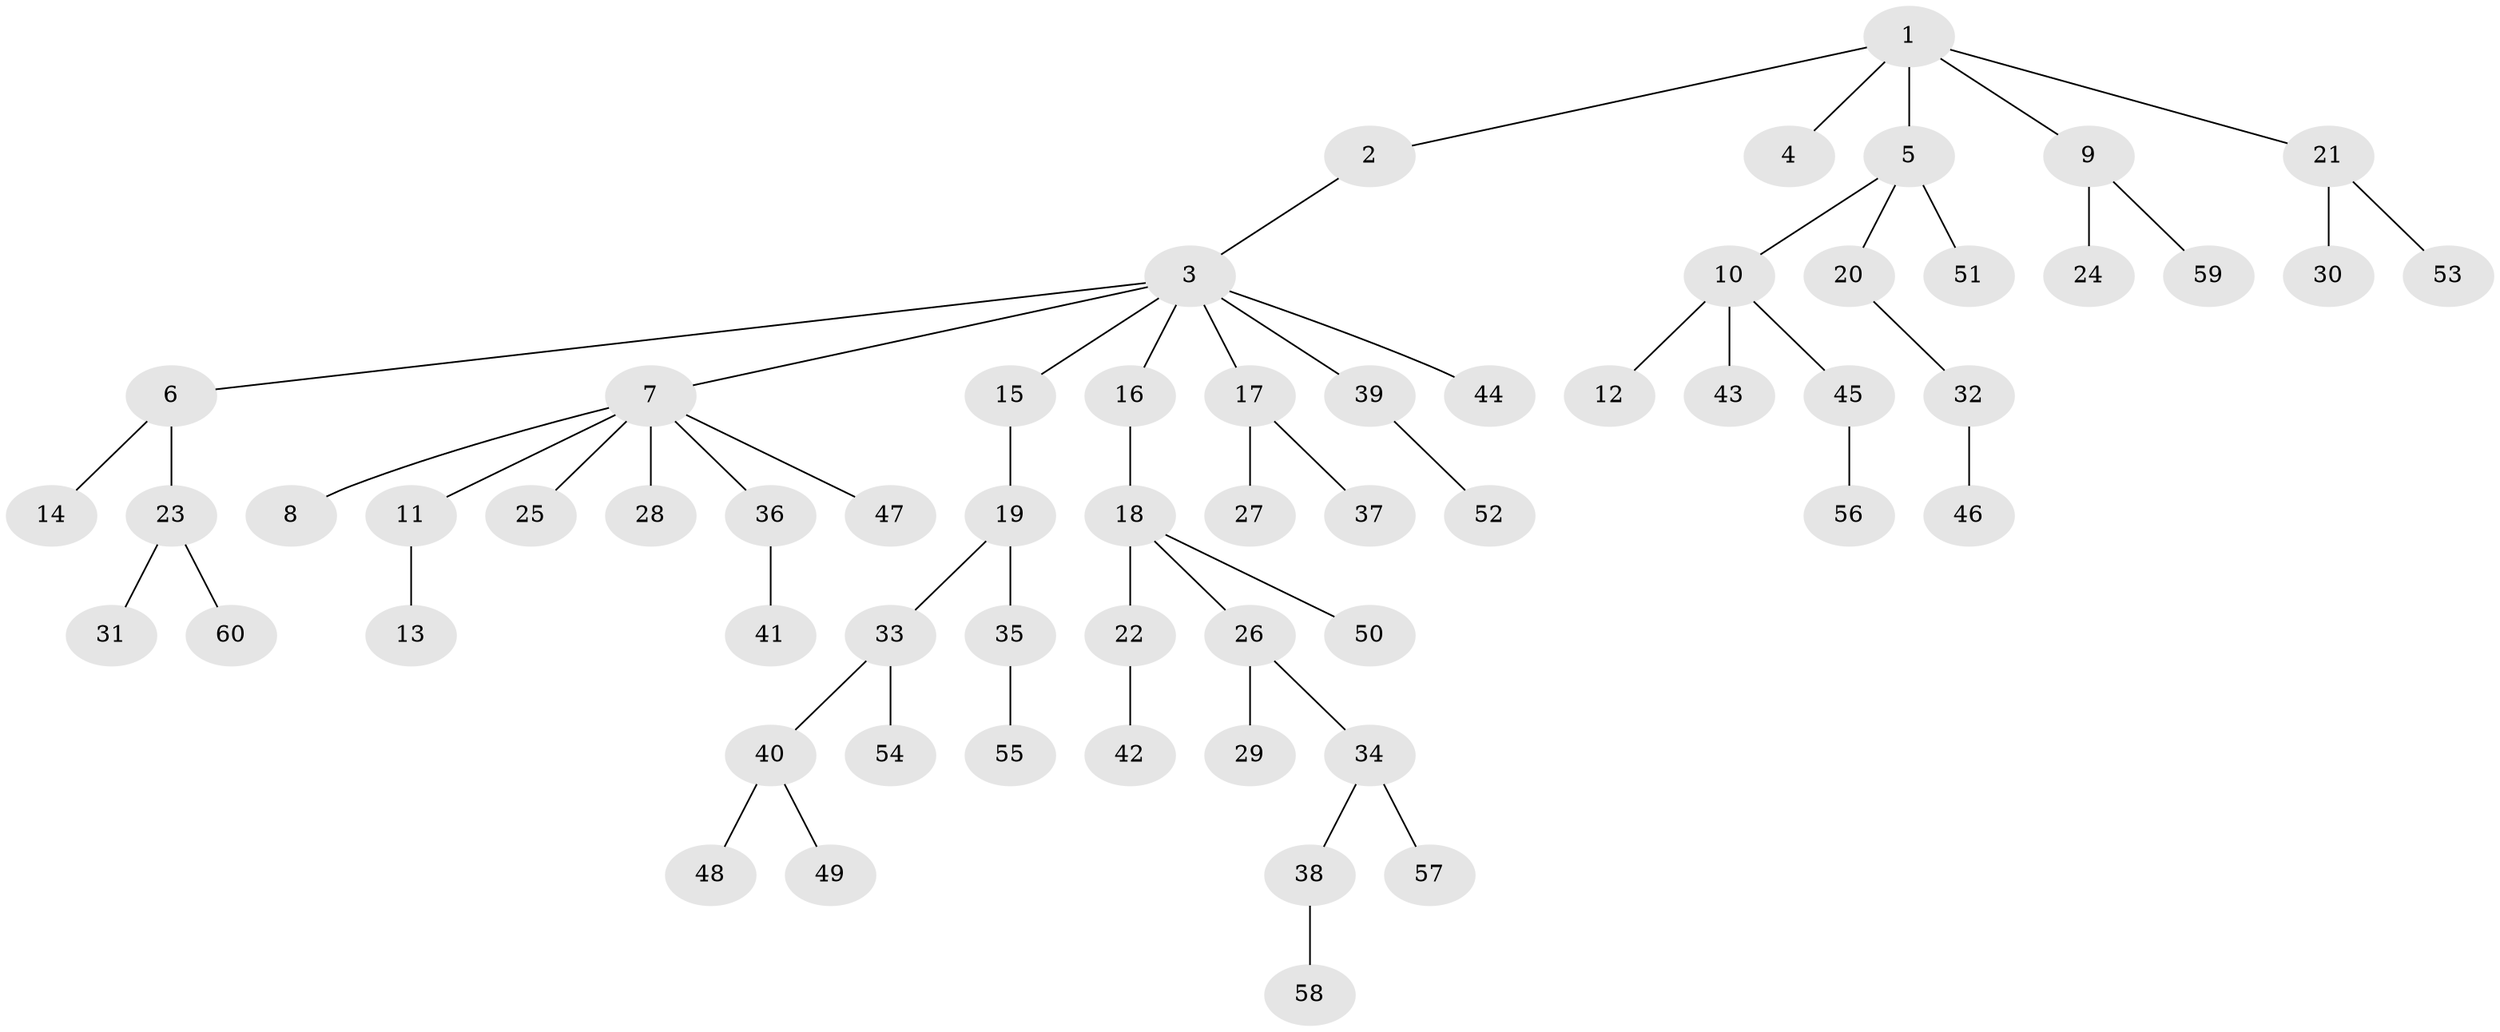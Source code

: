 // coarse degree distribution, {4: 0.06666666666666667, 3: 0.16666666666666666, 6: 0.03333333333333333, 2: 0.23333333333333334, 1: 0.5}
// Generated by graph-tools (version 1.1) at 2025/51/03/04/25 22:51:52]
// undirected, 60 vertices, 59 edges
graph export_dot {
  node [color=gray90,style=filled];
  1;
  2;
  3;
  4;
  5;
  6;
  7;
  8;
  9;
  10;
  11;
  12;
  13;
  14;
  15;
  16;
  17;
  18;
  19;
  20;
  21;
  22;
  23;
  24;
  25;
  26;
  27;
  28;
  29;
  30;
  31;
  32;
  33;
  34;
  35;
  36;
  37;
  38;
  39;
  40;
  41;
  42;
  43;
  44;
  45;
  46;
  47;
  48;
  49;
  50;
  51;
  52;
  53;
  54;
  55;
  56;
  57;
  58;
  59;
  60;
  1 -- 2;
  1 -- 4;
  1 -- 5;
  1 -- 9;
  1 -- 21;
  2 -- 3;
  3 -- 6;
  3 -- 7;
  3 -- 15;
  3 -- 16;
  3 -- 17;
  3 -- 39;
  3 -- 44;
  5 -- 10;
  5 -- 20;
  5 -- 51;
  6 -- 14;
  6 -- 23;
  7 -- 8;
  7 -- 11;
  7 -- 25;
  7 -- 28;
  7 -- 36;
  7 -- 47;
  9 -- 24;
  9 -- 59;
  10 -- 12;
  10 -- 43;
  10 -- 45;
  11 -- 13;
  15 -- 19;
  16 -- 18;
  17 -- 27;
  17 -- 37;
  18 -- 22;
  18 -- 26;
  18 -- 50;
  19 -- 33;
  19 -- 35;
  20 -- 32;
  21 -- 30;
  21 -- 53;
  22 -- 42;
  23 -- 31;
  23 -- 60;
  26 -- 29;
  26 -- 34;
  32 -- 46;
  33 -- 40;
  33 -- 54;
  34 -- 38;
  34 -- 57;
  35 -- 55;
  36 -- 41;
  38 -- 58;
  39 -- 52;
  40 -- 48;
  40 -- 49;
  45 -- 56;
}
